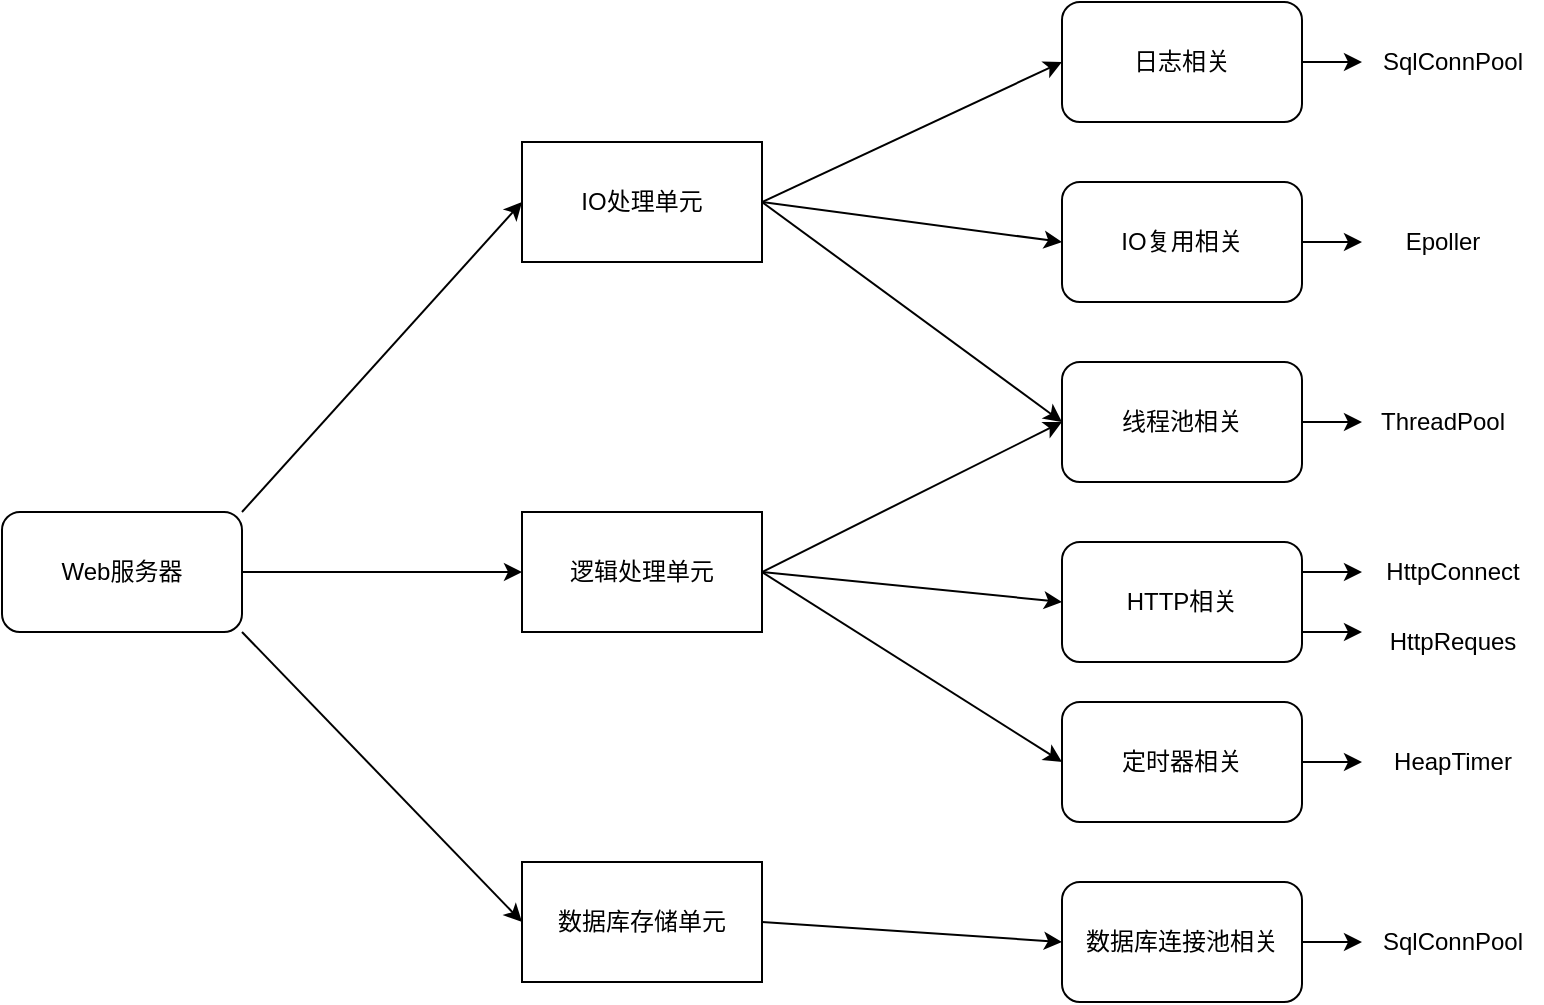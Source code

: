 <mxfile version="17.4.6" type="github">
  <diagram id="EpFNw0LpK8NSmeEk0I5z" name="Page-1">
    <mxGraphModel dx="1420" dy="1864" grid="1" gridSize="10" guides="1" tooltips="1" connect="1" arrows="1" fold="1" page="1" pageScale="1" pageWidth="827" pageHeight="1169" math="0" shadow="0">
      <root>
        <mxCell id="0" />
        <mxCell id="1" parent="0" />
        <mxCell id="oxlYGB5QTyL2x2gyesFh-4" style="edgeStyle=none;rounded=0;orthogonalLoop=1;jettySize=auto;html=1;exitX=1;exitY=0;exitDx=0;exitDy=0;" edge="1" parent="1" source="oxlYGB5QTyL2x2gyesFh-1">
          <mxGeometry relative="1" as="geometry">
            <mxPoint x="280" y="400" as="targetPoint" />
          </mxGeometry>
        </mxCell>
        <mxCell id="oxlYGB5QTyL2x2gyesFh-5" style="edgeStyle=none;rounded=0;orthogonalLoop=1;jettySize=auto;html=1;exitX=1;exitY=0.5;exitDx=0;exitDy=0;" edge="1" parent="1" source="oxlYGB5QTyL2x2gyesFh-1">
          <mxGeometry relative="1" as="geometry">
            <mxPoint x="280" y="585" as="targetPoint" />
          </mxGeometry>
        </mxCell>
        <mxCell id="oxlYGB5QTyL2x2gyesFh-6" style="edgeStyle=none;rounded=0;orthogonalLoop=1;jettySize=auto;html=1;exitX=1;exitY=1;exitDx=0;exitDy=0;" edge="1" parent="1" source="oxlYGB5QTyL2x2gyesFh-1">
          <mxGeometry relative="1" as="geometry">
            <mxPoint x="280" y="760" as="targetPoint" />
          </mxGeometry>
        </mxCell>
        <mxCell id="oxlYGB5QTyL2x2gyesFh-1" value="Web服务器" style="rounded=1;whiteSpace=wrap;html=1;" vertex="1" parent="1">
          <mxGeometry x="20" y="555" width="120" height="60" as="geometry" />
        </mxCell>
        <mxCell id="oxlYGB5QTyL2x2gyesFh-18" style="edgeStyle=none;rounded=0;orthogonalLoop=1;jettySize=auto;html=1;entryX=0;entryY=0.5;entryDx=0;entryDy=0;" edge="1" parent="1" target="oxlYGB5QTyL2x2gyesFh-12">
          <mxGeometry relative="1" as="geometry">
            <mxPoint x="400" y="400" as="sourcePoint" />
          </mxGeometry>
        </mxCell>
        <mxCell id="oxlYGB5QTyL2x2gyesFh-19" style="edgeStyle=none;rounded=0;orthogonalLoop=1;jettySize=auto;html=1;exitX=1;exitY=0.5;exitDx=0;exitDy=0;entryX=0;entryY=0.5;entryDx=0;entryDy=0;" edge="1" parent="1" source="oxlYGB5QTyL2x2gyesFh-7" target="oxlYGB5QTyL2x2gyesFh-16">
          <mxGeometry relative="1" as="geometry" />
        </mxCell>
        <mxCell id="oxlYGB5QTyL2x2gyesFh-20" style="edgeStyle=none;rounded=0;orthogonalLoop=1;jettySize=auto;html=1;exitX=1;exitY=0.5;exitDx=0;exitDy=0;entryX=0;entryY=0.5;entryDx=0;entryDy=0;" edge="1" parent="1" source="oxlYGB5QTyL2x2gyesFh-7" target="oxlYGB5QTyL2x2gyesFh-33">
          <mxGeometry relative="1" as="geometry">
            <mxPoint x="550" y="520" as="targetPoint" />
          </mxGeometry>
        </mxCell>
        <mxCell id="oxlYGB5QTyL2x2gyesFh-7" value="IO处理单元" style="rounded=0;whiteSpace=wrap;html=1;" vertex="1" parent="1">
          <mxGeometry x="280" y="370" width="120" height="60" as="geometry" />
        </mxCell>
        <mxCell id="oxlYGB5QTyL2x2gyesFh-21" style="edgeStyle=none;rounded=0;orthogonalLoop=1;jettySize=auto;html=1;exitX=1;exitY=0.5;exitDx=0;exitDy=0;entryX=0;entryY=0.5;entryDx=0;entryDy=0;" edge="1" parent="1" source="oxlYGB5QTyL2x2gyesFh-8" target="oxlYGB5QTyL2x2gyesFh-33">
          <mxGeometry relative="1" as="geometry">
            <mxPoint x="540" y="600" as="targetPoint" />
          </mxGeometry>
        </mxCell>
        <mxCell id="oxlYGB5QTyL2x2gyesFh-22" style="edgeStyle=none;rounded=0;orthogonalLoop=1;jettySize=auto;html=1;exitX=1;exitY=0.5;exitDx=0;exitDy=0;entryX=0;entryY=0.5;entryDx=0;entryDy=0;" edge="1" parent="1" source="oxlYGB5QTyL2x2gyesFh-8" target="oxlYGB5QTyL2x2gyesFh-29">
          <mxGeometry relative="1" as="geometry">
            <mxPoint x="550" y="660" as="targetPoint" />
          </mxGeometry>
        </mxCell>
        <mxCell id="oxlYGB5QTyL2x2gyesFh-23" style="edgeStyle=none;rounded=0;orthogonalLoop=1;jettySize=auto;html=1;exitX=1;exitY=0.5;exitDx=0;exitDy=0;entryX=0;entryY=0.5;entryDx=0;entryDy=0;" edge="1" parent="1" source="oxlYGB5QTyL2x2gyesFh-8">
          <mxGeometry relative="1" as="geometry">
            <mxPoint x="550" y="680" as="targetPoint" />
          </mxGeometry>
        </mxCell>
        <mxCell id="oxlYGB5QTyL2x2gyesFh-8" value="逻辑处理单元" style="rounded=0;whiteSpace=wrap;html=1;" vertex="1" parent="1">
          <mxGeometry x="280" y="555" width="120" height="60" as="geometry" />
        </mxCell>
        <mxCell id="oxlYGB5QTyL2x2gyesFh-40" style="edgeStyle=none;rounded=0;orthogonalLoop=1;jettySize=auto;html=1;exitX=1;exitY=0.5;exitDx=0;exitDy=0;entryX=0;entryY=0.5;entryDx=0;entryDy=0;" edge="1" parent="1" source="oxlYGB5QTyL2x2gyesFh-9" target="oxlYGB5QTyL2x2gyesFh-11">
          <mxGeometry relative="1" as="geometry" />
        </mxCell>
        <mxCell id="oxlYGB5QTyL2x2gyesFh-9" value="数据库存储单元" style="rounded=0;whiteSpace=wrap;html=1;" vertex="1" parent="1">
          <mxGeometry x="280" y="730" width="120" height="60" as="geometry" />
        </mxCell>
        <mxCell id="oxlYGB5QTyL2x2gyesFh-55" style="edgeStyle=none;rounded=0;orthogonalLoop=1;jettySize=auto;html=1;exitX=1;exitY=0.5;exitDx=0;exitDy=0;" edge="1" parent="1" source="oxlYGB5QTyL2x2gyesFh-11">
          <mxGeometry relative="1" as="geometry">
            <mxPoint x="700" y="770" as="targetPoint" />
          </mxGeometry>
        </mxCell>
        <mxCell id="oxlYGB5QTyL2x2gyesFh-11" value="数据库连接池相关" style="rounded=1;whiteSpace=wrap;html=1;" vertex="1" parent="1">
          <mxGeometry x="550" y="740" width="120" height="60" as="geometry" />
        </mxCell>
        <mxCell id="oxlYGB5QTyL2x2gyesFh-43" style="edgeStyle=none;rounded=0;orthogonalLoop=1;jettySize=auto;html=1;exitX=1;exitY=0.5;exitDx=0;exitDy=0;" edge="1" parent="1" source="oxlYGB5QTyL2x2gyesFh-12">
          <mxGeometry relative="1" as="geometry">
            <mxPoint x="700" y="330" as="targetPoint" />
          </mxGeometry>
        </mxCell>
        <mxCell id="oxlYGB5QTyL2x2gyesFh-12" value="日志相关" style="rounded=1;whiteSpace=wrap;html=1;" vertex="1" parent="1">
          <mxGeometry x="550" y="300" width="120" height="60" as="geometry" />
        </mxCell>
        <mxCell id="oxlYGB5QTyL2x2gyesFh-45" style="edgeStyle=none;rounded=0;orthogonalLoop=1;jettySize=auto;html=1;exitX=1;exitY=0.5;exitDx=0;exitDy=0;" edge="1" parent="1" source="oxlYGB5QTyL2x2gyesFh-16">
          <mxGeometry relative="1" as="geometry">
            <mxPoint x="700" y="420" as="targetPoint" />
          </mxGeometry>
        </mxCell>
        <mxCell id="oxlYGB5QTyL2x2gyesFh-16" value="IO复用相关" style="rounded=1;whiteSpace=wrap;html=1;" vertex="1" parent="1">
          <mxGeometry x="550" y="390" width="120" height="60" as="geometry" />
        </mxCell>
        <mxCell id="oxlYGB5QTyL2x2gyesFh-49" style="edgeStyle=none;rounded=0;orthogonalLoop=1;jettySize=auto;html=1;exitX=1;exitY=0.25;exitDx=0;exitDy=0;" edge="1" parent="1" source="oxlYGB5QTyL2x2gyesFh-29">
          <mxGeometry relative="1" as="geometry">
            <mxPoint x="700" y="585" as="targetPoint" />
          </mxGeometry>
        </mxCell>
        <mxCell id="oxlYGB5QTyL2x2gyesFh-50" style="edgeStyle=none;rounded=0;orthogonalLoop=1;jettySize=auto;html=1;exitX=1;exitY=0.75;exitDx=0;exitDy=0;" edge="1" parent="1" source="oxlYGB5QTyL2x2gyesFh-29">
          <mxGeometry relative="1" as="geometry">
            <mxPoint x="700" y="615" as="targetPoint" />
          </mxGeometry>
        </mxCell>
        <mxCell id="oxlYGB5QTyL2x2gyesFh-29" value="HTTP相关" style="rounded=1;whiteSpace=wrap;html=1;" vertex="1" parent="1">
          <mxGeometry x="550" y="570" width="120" height="60" as="geometry" />
        </mxCell>
        <mxCell id="oxlYGB5QTyL2x2gyesFh-47" style="edgeStyle=none;rounded=0;orthogonalLoop=1;jettySize=auto;html=1;exitX=1;exitY=0.5;exitDx=0;exitDy=0;" edge="1" parent="1" source="oxlYGB5QTyL2x2gyesFh-33" target="oxlYGB5QTyL2x2gyesFh-48">
          <mxGeometry relative="1" as="geometry">
            <mxPoint x="690" y="510" as="targetPoint" />
          </mxGeometry>
        </mxCell>
        <mxCell id="oxlYGB5QTyL2x2gyesFh-33" value="线程池相关" style="rounded=1;whiteSpace=wrap;html=1;" vertex="1" parent="1">
          <mxGeometry x="550" y="480" width="120" height="60" as="geometry" />
        </mxCell>
        <mxCell id="oxlYGB5QTyL2x2gyesFh-53" style="edgeStyle=none;rounded=0;orthogonalLoop=1;jettySize=auto;html=1;exitX=1;exitY=0.5;exitDx=0;exitDy=0;" edge="1" parent="1" source="oxlYGB5QTyL2x2gyesFh-39">
          <mxGeometry relative="1" as="geometry">
            <mxPoint x="700" y="680" as="targetPoint" />
          </mxGeometry>
        </mxCell>
        <mxCell id="oxlYGB5QTyL2x2gyesFh-39" value="定时器相关" style="rounded=1;whiteSpace=wrap;html=1;" vertex="1" parent="1">
          <mxGeometry x="550" y="650" width="120" height="60" as="geometry" />
        </mxCell>
        <mxCell id="oxlYGB5QTyL2x2gyesFh-44" value="SqlConnPool" style="text;html=1;align=center;verticalAlign=middle;resizable=0;points=[];autosize=1;strokeColor=none;fillColor=none;" vertex="1" parent="1">
          <mxGeometry x="700" y="320" width="90" height="20" as="geometry" />
        </mxCell>
        <mxCell id="oxlYGB5QTyL2x2gyesFh-46" value="Epoller" style="text;html=1;align=center;verticalAlign=middle;resizable=0;points=[];autosize=1;strokeColor=none;fillColor=none;" vertex="1" parent="1">
          <mxGeometry x="715" y="410" width="50" height="20" as="geometry" />
        </mxCell>
        <mxCell id="oxlYGB5QTyL2x2gyesFh-48" value="ThreadPool" style="text;html=1;align=center;verticalAlign=middle;resizable=0;points=[];autosize=1;strokeColor=none;fillColor=none;" vertex="1" parent="1">
          <mxGeometry x="700" y="500" width="80" height="20" as="geometry" />
        </mxCell>
        <mxCell id="oxlYGB5QTyL2x2gyesFh-51" value="HttpConnect" style="text;html=1;align=center;verticalAlign=middle;resizable=0;points=[];autosize=1;strokeColor=none;fillColor=none;" vertex="1" parent="1">
          <mxGeometry x="705" y="575" width="80" height="20" as="geometry" />
        </mxCell>
        <mxCell id="oxlYGB5QTyL2x2gyesFh-52" value="HttpReques" style="text;html=1;align=center;verticalAlign=middle;resizable=0;points=[];autosize=1;strokeColor=none;fillColor=none;" vertex="1" parent="1">
          <mxGeometry x="705" y="610" width="80" height="20" as="geometry" />
        </mxCell>
        <mxCell id="oxlYGB5QTyL2x2gyesFh-54" value="HeapTimer" style="text;html=1;align=center;verticalAlign=middle;resizable=0;points=[];autosize=1;strokeColor=none;fillColor=none;" vertex="1" parent="1">
          <mxGeometry x="710" y="670" width="70" height="20" as="geometry" />
        </mxCell>
        <mxCell id="oxlYGB5QTyL2x2gyesFh-56" value="SqlConnPool" style="text;html=1;align=center;verticalAlign=middle;resizable=0;points=[];autosize=1;strokeColor=none;fillColor=none;" vertex="1" parent="1">
          <mxGeometry x="700" y="760" width="90" height="20" as="geometry" />
        </mxCell>
      </root>
    </mxGraphModel>
  </diagram>
</mxfile>
